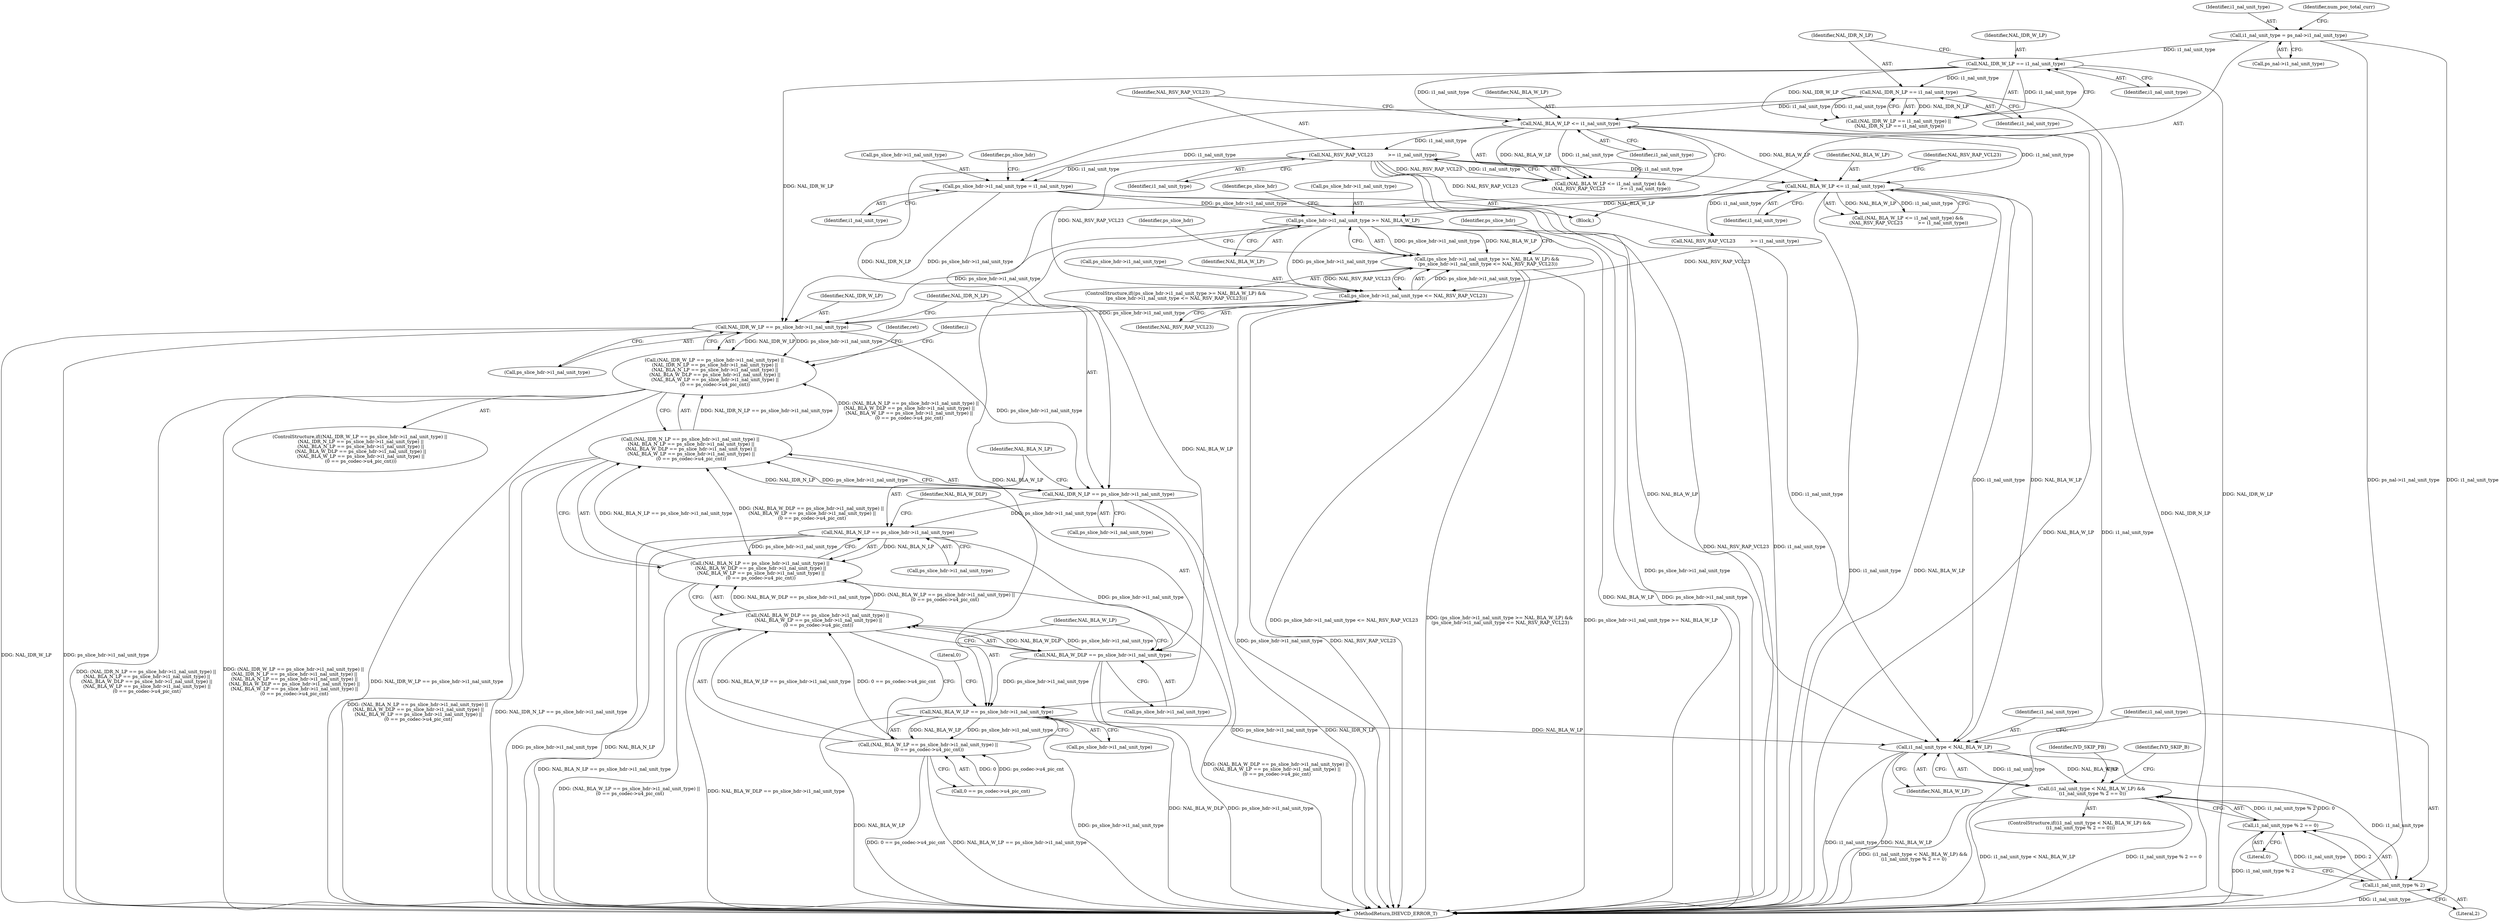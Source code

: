 digraph "0_Android_7c9be319a279654e55a6d757265f88c61a16a4d5@pointer" {
"1000609" [label="(Call,ps_slice_hdr->i1_nal_unit_type >= NAL_BLA_W_LP)"];
"1000478" [label="(Call,ps_slice_hdr->i1_nal_unit_type = i1_nal_unit_type)"];
"1000205" [label="(Call,NAL_RSV_RAP_VCL23          >= i1_nal_unit_type)"];
"1000202" [label="(Call,NAL_BLA_W_LP <= i1_nal_unit_type)"];
"1000192" [label="(Call,NAL_IDR_N_LP == i1_nal_unit_type)"];
"1000189" [label="(Call,NAL_IDR_W_LP == i1_nal_unit_type)"];
"1000164" [label="(Call,i1_nal_unit_type = ps_nal->i1_nal_unit_type)"];
"1000500" [label="(Call,NAL_BLA_W_LP <= i1_nal_unit_type)"];
"1000608" [label="(Call,(ps_slice_hdr->i1_nal_unit_type >= NAL_BLA_W_LP) &&\n (ps_slice_hdr->i1_nal_unit_type <= NAL_RSV_RAP_VCL23))"];
"1000614" [label="(Call,ps_slice_hdr->i1_nal_unit_type <= NAL_RSV_RAP_VCL23)"];
"1002037" [label="(Call,NAL_IDR_W_LP == ps_slice_hdr->i1_nal_unit_type)"];
"1002036" [label="(Call,(NAL_IDR_W_LP == ps_slice_hdr->i1_nal_unit_type) ||\n (NAL_IDR_N_LP == ps_slice_hdr->i1_nal_unit_type) ||\n (NAL_BLA_N_LP == ps_slice_hdr->i1_nal_unit_type) ||\n (NAL_BLA_W_DLP == ps_slice_hdr->i1_nal_unit_type) ||\n (NAL_BLA_W_LP == ps_slice_hdr->i1_nal_unit_type) ||\n (0 == ps_codec->u4_pic_cnt))"];
"1002043" [label="(Call,NAL_IDR_N_LP == ps_slice_hdr->i1_nal_unit_type)"];
"1002042" [label="(Call,(NAL_IDR_N_LP == ps_slice_hdr->i1_nal_unit_type) ||\n (NAL_BLA_N_LP == ps_slice_hdr->i1_nal_unit_type) ||\n (NAL_BLA_W_DLP == ps_slice_hdr->i1_nal_unit_type) ||\n (NAL_BLA_W_LP == ps_slice_hdr->i1_nal_unit_type) ||\n (0 == ps_codec->u4_pic_cnt))"];
"1002049" [label="(Call,NAL_BLA_N_LP == ps_slice_hdr->i1_nal_unit_type)"];
"1002048" [label="(Call,(NAL_BLA_N_LP == ps_slice_hdr->i1_nal_unit_type) ||\n (NAL_BLA_W_DLP == ps_slice_hdr->i1_nal_unit_type) ||\n (NAL_BLA_W_LP == ps_slice_hdr->i1_nal_unit_type) ||\n (0 == ps_codec->u4_pic_cnt))"];
"1002055" [label="(Call,NAL_BLA_W_DLP == ps_slice_hdr->i1_nal_unit_type)"];
"1002054" [label="(Call,(NAL_BLA_W_DLP == ps_slice_hdr->i1_nal_unit_type) ||\n (NAL_BLA_W_LP == ps_slice_hdr->i1_nal_unit_type) ||\n (0 == ps_codec->u4_pic_cnt))"];
"1002061" [label="(Call,NAL_BLA_W_LP == ps_slice_hdr->i1_nal_unit_type)"];
"1002060" [label="(Call,(NAL_BLA_W_LP == ps_slice_hdr->i1_nal_unit_type) ||\n (0 == ps_codec->u4_pic_cnt))"];
"1002598" [label="(Call,i1_nal_unit_type < NAL_BLA_W_LP)"];
"1002597" [label="(Call,(i1_nal_unit_type < NAL_BLA_W_LP) &&\n (i1_nal_unit_type % 2 == 0))"];
"1002602" [label="(Call,i1_nal_unit_type % 2)"];
"1002601" [label="(Call,i1_nal_unit_type % 2 == 0)"];
"1002049" [label="(Call,NAL_BLA_N_LP == ps_slice_hdr->i1_nal_unit_type)"];
"1000618" [label="(Identifier,NAL_RSV_RAP_VCL23)"];
"1000500" [label="(Call,NAL_BLA_W_LP <= i1_nal_unit_type)"];
"1000188" [label="(Call,(NAL_IDR_W_LP == i1_nal_unit_type) ||\n (NAL_IDR_N_LP == i1_nal_unit_type))"];
"1000190" [label="(Identifier,NAL_IDR_W_LP)"];
"1000621" [label="(Identifier,ps_slice_hdr)"];
"1002597" [label="(Call,(i1_nal_unit_type < NAL_BLA_W_LP) &&\n (i1_nal_unit_type % 2 == 0))"];
"1000614" [label="(Call,ps_slice_hdr->i1_nal_unit_type <= NAL_RSV_RAP_VCL23)"];
"1002061" [label="(Call,NAL_BLA_W_LP == ps_slice_hdr->i1_nal_unit_type)"];
"1000499" [label="(Call,(NAL_BLA_W_LP <= i1_nal_unit_type) &&\n (NAL_RSV_RAP_VCL23          >= i1_nal_unit_type))"];
"1000192" [label="(Call,NAL_IDR_N_LP == i1_nal_unit_type)"];
"1002050" [label="(Identifier,NAL_BLA_N_LP)"];
"1000628" [label="(Identifier,ps_slice_hdr)"];
"1002602" [label="(Call,i1_nal_unit_type % 2)"];
"1002596" [label="(ControlStructure,if((i1_nal_unit_type < NAL_BLA_W_LP) &&\n (i1_nal_unit_type % 2 == 0)))"];
"1002601" [label="(Call,i1_nal_unit_type % 2 == 0)"];
"1000501" [label="(Identifier,NAL_BLA_W_LP)"];
"1000479" [label="(Call,ps_slice_hdr->i1_nal_unit_type)"];
"1000482" [label="(Identifier,i1_nal_unit_type)"];
"1000193" [label="(Identifier,NAL_IDR_N_LP)"];
"1002066" [label="(Call,0 == ps_codec->u4_pic_cnt)"];
"1002599" [label="(Identifier,i1_nal_unit_type)"];
"1000205" [label="(Call,NAL_RSV_RAP_VCL23          >= i1_nal_unit_type)"];
"1000616" [label="(Identifier,ps_slice_hdr)"];
"1002600" [label="(Identifier,NAL_BLA_W_LP)"];
"1000613" [label="(Identifier,NAL_BLA_W_LP)"];
"1000194" [label="(Identifier,i1_nal_unit_type)"];
"1000207" [label="(Identifier,i1_nal_unit_type)"];
"1002060" [label="(Call,(NAL_BLA_W_LP == ps_slice_hdr->i1_nal_unit_type) ||\n (0 == ps_codec->u4_pic_cnt))"];
"1002044" [label="(Identifier,NAL_IDR_N_LP)"];
"1000478" [label="(Call,ps_slice_hdr->i1_nal_unit_type = i1_nal_unit_type)"];
"1002074" [label="(Identifier,i)"];
"1000485" [label="(Identifier,ps_slice_hdr)"];
"1000503" [label="(Call,NAL_RSV_RAP_VCL23          >= i1_nal_unit_type)"];
"1002051" [label="(Call,ps_slice_hdr->i1_nal_unit_type)"];
"1000206" [label="(Identifier,NAL_RSV_RAP_VCL23)"];
"1002206" [label="(Identifier,ret)"];
"1002067" [label="(Literal,0)"];
"1002603" [label="(Identifier,i1_nal_unit_type)"];
"1000202" [label="(Call,NAL_BLA_W_LP <= i1_nal_unit_type)"];
"1000166" [label="(Call,ps_nal->i1_nal_unit_type)"];
"1000189" [label="(Call,NAL_IDR_W_LP == i1_nal_unit_type)"];
"1002039" [label="(Call,ps_slice_hdr->i1_nal_unit_type)"];
"1002054" [label="(Call,(NAL_BLA_W_DLP == ps_slice_hdr->i1_nal_unit_type) ||\n (NAL_BLA_W_LP == ps_slice_hdr->i1_nal_unit_type) ||\n (0 == ps_codec->u4_pic_cnt))"];
"1000615" [label="(Call,ps_slice_hdr->i1_nal_unit_type)"];
"1000204" [label="(Identifier,i1_nal_unit_type)"];
"1000609" [label="(Call,ps_slice_hdr->i1_nal_unit_type >= NAL_BLA_W_LP)"];
"1000203" [label="(Identifier,NAL_BLA_W_LP)"];
"1000502" [label="(Identifier,i1_nal_unit_type)"];
"1000165" [label="(Identifier,i1_nal_unit_type)"];
"1002037" [label="(Call,NAL_IDR_W_LP == ps_slice_hdr->i1_nal_unit_type)"];
"1002661" [label="(MethodReturn,IHEVCD_ERROR_T)"];
"1000504" [label="(Identifier,NAL_RSV_RAP_VCL23)"];
"1002045" [label="(Call,ps_slice_hdr->i1_nal_unit_type)"];
"1002043" [label="(Call,NAL_IDR_N_LP == ps_slice_hdr->i1_nal_unit_type)"];
"1000608" [label="(Call,(ps_slice_hdr->i1_nal_unit_type >= NAL_BLA_W_LP) &&\n (ps_slice_hdr->i1_nal_unit_type <= NAL_RSV_RAP_VCL23))"];
"1000164" [label="(Call,i1_nal_unit_type = ps_nal->i1_nal_unit_type)"];
"1000171" [label="(Identifier,num_poc_total_curr)"];
"1002598" [label="(Call,i1_nal_unit_type < NAL_BLA_W_LP)"];
"1000607" [label="(ControlStructure,if((ps_slice_hdr->i1_nal_unit_type >= NAL_BLA_W_LP) &&\n (ps_slice_hdr->i1_nal_unit_type <= NAL_RSV_RAP_VCL23)))"];
"1002055" [label="(Call,NAL_BLA_W_DLP == ps_slice_hdr->i1_nal_unit_type)"];
"1002057" [label="(Call,ps_slice_hdr->i1_nal_unit_type)"];
"1002605" [label="(Literal,0)"];
"1000610" [label="(Call,ps_slice_hdr->i1_nal_unit_type)"];
"1002036" [label="(Call,(NAL_IDR_W_LP == ps_slice_hdr->i1_nal_unit_type) ||\n (NAL_IDR_N_LP == ps_slice_hdr->i1_nal_unit_type) ||\n (NAL_BLA_N_LP == ps_slice_hdr->i1_nal_unit_type) ||\n (NAL_BLA_W_DLP == ps_slice_hdr->i1_nal_unit_type) ||\n (NAL_BLA_W_LP == ps_slice_hdr->i1_nal_unit_type) ||\n (0 == ps_codec->u4_pic_cnt))"];
"1002609" [label="(Identifier,IVD_SKIP_B)"];
"1000201" [label="(Call,(NAL_BLA_W_LP <= i1_nal_unit_type) &&\n (NAL_RSV_RAP_VCL23          >= i1_nal_unit_type))"];
"1000191" [label="(Identifier,i1_nal_unit_type)"];
"1002056" [label="(Identifier,NAL_BLA_W_DLP)"];
"1002038" [label="(Identifier,NAL_IDR_W_LP)"];
"1000132" [label="(Block,)"];
"1002048" [label="(Call,(NAL_BLA_N_LP == ps_slice_hdr->i1_nal_unit_type) ||\n (NAL_BLA_W_DLP == ps_slice_hdr->i1_nal_unit_type) ||\n (NAL_BLA_W_LP == ps_slice_hdr->i1_nal_unit_type) ||\n (0 == ps_codec->u4_pic_cnt))"];
"1002042" [label="(Call,(NAL_IDR_N_LP == ps_slice_hdr->i1_nal_unit_type) ||\n (NAL_BLA_N_LP == ps_slice_hdr->i1_nal_unit_type) ||\n (NAL_BLA_W_DLP == ps_slice_hdr->i1_nal_unit_type) ||\n (NAL_BLA_W_LP == ps_slice_hdr->i1_nal_unit_type) ||\n (0 == ps_codec->u4_pic_cnt))"];
"1002063" [label="(Call,ps_slice_hdr->i1_nal_unit_type)"];
"1002604" [label="(Literal,2)"];
"1002035" [label="(ControlStructure,if((NAL_IDR_W_LP == ps_slice_hdr->i1_nal_unit_type) ||\n (NAL_IDR_N_LP == ps_slice_hdr->i1_nal_unit_type) ||\n (NAL_BLA_N_LP == ps_slice_hdr->i1_nal_unit_type) ||\n (NAL_BLA_W_DLP == ps_slice_hdr->i1_nal_unit_type) ||\n (NAL_BLA_W_LP == ps_slice_hdr->i1_nal_unit_type) ||\n (0 == ps_codec->u4_pic_cnt)))"];
"1002618" [label="(Identifier,IVD_SKIP_PB)"];
"1002062" [label="(Identifier,NAL_BLA_W_LP)"];
"1000609" -> "1000608"  [label="AST: "];
"1000609" -> "1000613"  [label="CFG: "];
"1000610" -> "1000609"  [label="AST: "];
"1000613" -> "1000609"  [label="AST: "];
"1000616" -> "1000609"  [label="CFG: "];
"1000608" -> "1000609"  [label="CFG: "];
"1000609" -> "1002661"  [label="DDG: NAL_BLA_W_LP"];
"1000609" -> "1002661"  [label="DDG: ps_slice_hdr->i1_nal_unit_type"];
"1000609" -> "1000608"  [label="DDG: ps_slice_hdr->i1_nal_unit_type"];
"1000609" -> "1000608"  [label="DDG: NAL_BLA_W_LP"];
"1000478" -> "1000609"  [label="DDG: ps_slice_hdr->i1_nal_unit_type"];
"1000500" -> "1000609"  [label="DDG: NAL_BLA_W_LP"];
"1000609" -> "1000614"  [label="DDG: ps_slice_hdr->i1_nal_unit_type"];
"1000609" -> "1002037"  [label="DDG: ps_slice_hdr->i1_nal_unit_type"];
"1000609" -> "1002061"  [label="DDG: NAL_BLA_W_LP"];
"1000609" -> "1002598"  [label="DDG: NAL_BLA_W_LP"];
"1000478" -> "1000132"  [label="AST: "];
"1000478" -> "1000482"  [label="CFG: "];
"1000479" -> "1000478"  [label="AST: "];
"1000482" -> "1000478"  [label="AST: "];
"1000485" -> "1000478"  [label="CFG: "];
"1000478" -> "1002661"  [label="DDG: ps_slice_hdr->i1_nal_unit_type"];
"1000205" -> "1000478"  [label="DDG: i1_nal_unit_type"];
"1000202" -> "1000478"  [label="DDG: i1_nal_unit_type"];
"1000478" -> "1002037"  [label="DDG: ps_slice_hdr->i1_nal_unit_type"];
"1000205" -> "1000201"  [label="AST: "];
"1000205" -> "1000207"  [label="CFG: "];
"1000206" -> "1000205"  [label="AST: "];
"1000207" -> "1000205"  [label="AST: "];
"1000201" -> "1000205"  [label="CFG: "];
"1000205" -> "1002661"  [label="DDG: NAL_RSV_RAP_VCL23"];
"1000205" -> "1002661"  [label="DDG: i1_nal_unit_type"];
"1000205" -> "1000201"  [label="DDG: NAL_RSV_RAP_VCL23"];
"1000205" -> "1000201"  [label="DDG: i1_nal_unit_type"];
"1000202" -> "1000205"  [label="DDG: i1_nal_unit_type"];
"1000205" -> "1000500"  [label="DDG: i1_nal_unit_type"];
"1000205" -> "1000503"  [label="DDG: NAL_RSV_RAP_VCL23"];
"1000205" -> "1000614"  [label="DDG: NAL_RSV_RAP_VCL23"];
"1000202" -> "1000201"  [label="AST: "];
"1000202" -> "1000204"  [label="CFG: "];
"1000203" -> "1000202"  [label="AST: "];
"1000204" -> "1000202"  [label="AST: "];
"1000206" -> "1000202"  [label="CFG: "];
"1000201" -> "1000202"  [label="CFG: "];
"1000202" -> "1002661"  [label="DDG: NAL_BLA_W_LP"];
"1000202" -> "1002661"  [label="DDG: i1_nal_unit_type"];
"1000202" -> "1000201"  [label="DDG: NAL_BLA_W_LP"];
"1000202" -> "1000201"  [label="DDG: i1_nal_unit_type"];
"1000192" -> "1000202"  [label="DDG: i1_nal_unit_type"];
"1000189" -> "1000202"  [label="DDG: i1_nal_unit_type"];
"1000202" -> "1000500"  [label="DDG: NAL_BLA_W_LP"];
"1000202" -> "1000500"  [label="DDG: i1_nal_unit_type"];
"1000192" -> "1000188"  [label="AST: "];
"1000192" -> "1000194"  [label="CFG: "];
"1000193" -> "1000192"  [label="AST: "];
"1000194" -> "1000192"  [label="AST: "];
"1000188" -> "1000192"  [label="CFG: "];
"1000192" -> "1002661"  [label="DDG: NAL_IDR_N_LP"];
"1000192" -> "1000188"  [label="DDG: NAL_IDR_N_LP"];
"1000192" -> "1000188"  [label="DDG: i1_nal_unit_type"];
"1000189" -> "1000192"  [label="DDG: i1_nal_unit_type"];
"1000192" -> "1002043"  [label="DDG: NAL_IDR_N_LP"];
"1000189" -> "1000188"  [label="AST: "];
"1000189" -> "1000191"  [label="CFG: "];
"1000190" -> "1000189"  [label="AST: "];
"1000191" -> "1000189"  [label="AST: "];
"1000193" -> "1000189"  [label="CFG: "];
"1000188" -> "1000189"  [label="CFG: "];
"1000189" -> "1002661"  [label="DDG: NAL_IDR_W_LP"];
"1000189" -> "1000188"  [label="DDG: NAL_IDR_W_LP"];
"1000189" -> "1000188"  [label="DDG: i1_nal_unit_type"];
"1000164" -> "1000189"  [label="DDG: i1_nal_unit_type"];
"1000189" -> "1002037"  [label="DDG: NAL_IDR_W_LP"];
"1000164" -> "1000132"  [label="AST: "];
"1000164" -> "1000166"  [label="CFG: "];
"1000165" -> "1000164"  [label="AST: "];
"1000166" -> "1000164"  [label="AST: "];
"1000171" -> "1000164"  [label="CFG: "];
"1000164" -> "1002661"  [label="DDG: ps_nal->i1_nal_unit_type"];
"1000164" -> "1002661"  [label="DDG: i1_nal_unit_type"];
"1000500" -> "1000499"  [label="AST: "];
"1000500" -> "1000502"  [label="CFG: "];
"1000501" -> "1000500"  [label="AST: "];
"1000502" -> "1000500"  [label="AST: "];
"1000504" -> "1000500"  [label="CFG: "];
"1000499" -> "1000500"  [label="CFG: "];
"1000500" -> "1002661"  [label="DDG: i1_nal_unit_type"];
"1000500" -> "1002661"  [label="DDG: NAL_BLA_W_LP"];
"1000500" -> "1000499"  [label="DDG: NAL_BLA_W_LP"];
"1000500" -> "1000499"  [label="DDG: i1_nal_unit_type"];
"1000500" -> "1000503"  [label="DDG: i1_nal_unit_type"];
"1000500" -> "1002061"  [label="DDG: NAL_BLA_W_LP"];
"1000500" -> "1002598"  [label="DDG: i1_nal_unit_type"];
"1000500" -> "1002598"  [label="DDG: NAL_BLA_W_LP"];
"1000608" -> "1000607"  [label="AST: "];
"1000608" -> "1000614"  [label="CFG: "];
"1000614" -> "1000608"  [label="AST: "];
"1000621" -> "1000608"  [label="CFG: "];
"1000628" -> "1000608"  [label="CFG: "];
"1000608" -> "1002661"  [label="DDG: ps_slice_hdr->i1_nal_unit_type <= NAL_RSV_RAP_VCL23"];
"1000608" -> "1002661"  [label="DDG: (ps_slice_hdr->i1_nal_unit_type >= NAL_BLA_W_LP) &&\n (ps_slice_hdr->i1_nal_unit_type <= NAL_RSV_RAP_VCL23)"];
"1000608" -> "1002661"  [label="DDG: ps_slice_hdr->i1_nal_unit_type >= NAL_BLA_W_LP"];
"1000614" -> "1000608"  [label="DDG: ps_slice_hdr->i1_nal_unit_type"];
"1000614" -> "1000608"  [label="DDG: NAL_RSV_RAP_VCL23"];
"1000614" -> "1000618"  [label="CFG: "];
"1000615" -> "1000614"  [label="AST: "];
"1000618" -> "1000614"  [label="AST: "];
"1000614" -> "1002661"  [label="DDG: NAL_RSV_RAP_VCL23"];
"1000614" -> "1002661"  [label="DDG: ps_slice_hdr->i1_nal_unit_type"];
"1000503" -> "1000614"  [label="DDG: NAL_RSV_RAP_VCL23"];
"1000614" -> "1002037"  [label="DDG: ps_slice_hdr->i1_nal_unit_type"];
"1002037" -> "1002036"  [label="AST: "];
"1002037" -> "1002039"  [label="CFG: "];
"1002038" -> "1002037"  [label="AST: "];
"1002039" -> "1002037"  [label="AST: "];
"1002044" -> "1002037"  [label="CFG: "];
"1002036" -> "1002037"  [label="CFG: "];
"1002037" -> "1002661"  [label="DDG: NAL_IDR_W_LP"];
"1002037" -> "1002661"  [label="DDG: ps_slice_hdr->i1_nal_unit_type"];
"1002037" -> "1002036"  [label="DDG: NAL_IDR_W_LP"];
"1002037" -> "1002036"  [label="DDG: ps_slice_hdr->i1_nal_unit_type"];
"1002037" -> "1002043"  [label="DDG: ps_slice_hdr->i1_nal_unit_type"];
"1002036" -> "1002035"  [label="AST: "];
"1002036" -> "1002042"  [label="CFG: "];
"1002042" -> "1002036"  [label="AST: "];
"1002074" -> "1002036"  [label="CFG: "];
"1002206" -> "1002036"  [label="CFG: "];
"1002036" -> "1002661"  [label="DDG: (NAL_IDR_N_LP == ps_slice_hdr->i1_nal_unit_type) ||\n (NAL_BLA_N_LP == ps_slice_hdr->i1_nal_unit_type) ||\n (NAL_BLA_W_DLP == ps_slice_hdr->i1_nal_unit_type) ||\n (NAL_BLA_W_LP == ps_slice_hdr->i1_nal_unit_type) ||\n (0 == ps_codec->u4_pic_cnt)"];
"1002036" -> "1002661"  [label="DDG: (NAL_IDR_W_LP == ps_slice_hdr->i1_nal_unit_type) ||\n (NAL_IDR_N_LP == ps_slice_hdr->i1_nal_unit_type) ||\n (NAL_BLA_N_LP == ps_slice_hdr->i1_nal_unit_type) ||\n (NAL_BLA_W_DLP == ps_slice_hdr->i1_nal_unit_type) ||\n (NAL_BLA_W_LP == ps_slice_hdr->i1_nal_unit_type) ||\n (0 == ps_codec->u4_pic_cnt)"];
"1002036" -> "1002661"  [label="DDG: NAL_IDR_W_LP == ps_slice_hdr->i1_nal_unit_type"];
"1002042" -> "1002036"  [label="DDG: NAL_IDR_N_LP == ps_slice_hdr->i1_nal_unit_type"];
"1002042" -> "1002036"  [label="DDG: (NAL_BLA_N_LP == ps_slice_hdr->i1_nal_unit_type) ||\n (NAL_BLA_W_DLP == ps_slice_hdr->i1_nal_unit_type) ||\n (NAL_BLA_W_LP == ps_slice_hdr->i1_nal_unit_type) ||\n (0 == ps_codec->u4_pic_cnt)"];
"1002043" -> "1002042"  [label="AST: "];
"1002043" -> "1002045"  [label="CFG: "];
"1002044" -> "1002043"  [label="AST: "];
"1002045" -> "1002043"  [label="AST: "];
"1002050" -> "1002043"  [label="CFG: "];
"1002042" -> "1002043"  [label="CFG: "];
"1002043" -> "1002661"  [label="DDG: ps_slice_hdr->i1_nal_unit_type"];
"1002043" -> "1002661"  [label="DDG: NAL_IDR_N_LP"];
"1002043" -> "1002042"  [label="DDG: NAL_IDR_N_LP"];
"1002043" -> "1002042"  [label="DDG: ps_slice_hdr->i1_nal_unit_type"];
"1002043" -> "1002049"  [label="DDG: ps_slice_hdr->i1_nal_unit_type"];
"1002042" -> "1002048"  [label="CFG: "];
"1002048" -> "1002042"  [label="AST: "];
"1002042" -> "1002661"  [label="DDG: (NAL_BLA_N_LP == ps_slice_hdr->i1_nal_unit_type) ||\n (NAL_BLA_W_DLP == ps_slice_hdr->i1_nal_unit_type) ||\n (NAL_BLA_W_LP == ps_slice_hdr->i1_nal_unit_type) ||\n (0 == ps_codec->u4_pic_cnt)"];
"1002042" -> "1002661"  [label="DDG: NAL_IDR_N_LP == ps_slice_hdr->i1_nal_unit_type"];
"1002048" -> "1002042"  [label="DDG: NAL_BLA_N_LP == ps_slice_hdr->i1_nal_unit_type"];
"1002048" -> "1002042"  [label="DDG: (NAL_BLA_W_DLP == ps_slice_hdr->i1_nal_unit_type) ||\n (NAL_BLA_W_LP == ps_slice_hdr->i1_nal_unit_type) ||\n (0 == ps_codec->u4_pic_cnt)"];
"1002049" -> "1002048"  [label="AST: "];
"1002049" -> "1002051"  [label="CFG: "];
"1002050" -> "1002049"  [label="AST: "];
"1002051" -> "1002049"  [label="AST: "];
"1002056" -> "1002049"  [label="CFG: "];
"1002048" -> "1002049"  [label="CFG: "];
"1002049" -> "1002661"  [label="DDG: ps_slice_hdr->i1_nal_unit_type"];
"1002049" -> "1002661"  [label="DDG: NAL_BLA_N_LP"];
"1002049" -> "1002048"  [label="DDG: NAL_BLA_N_LP"];
"1002049" -> "1002048"  [label="DDG: ps_slice_hdr->i1_nal_unit_type"];
"1002049" -> "1002055"  [label="DDG: ps_slice_hdr->i1_nal_unit_type"];
"1002048" -> "1002054"  [label="CFG: "];
"1002054" -> "1002048"  [label="AST: "];
"1002048" -> "1002661"  [label="DDG: NAL_BLA_N_LP == ps_slice_hdr->i1_nal_unit_type"];
"1002048" -> "1002661"  [label="DDG: (NAL_BLA_W_DLP == ps_slice_hdr->i1_nal_unit_type) ||\n (NAL_BLA_W_LP == ps_slice_hdr->i1_nal_unit_type) ||\n (0 == ps_codec->u4_pic_cnt)"];
"1002054" -> "1002048"  [label="DDG: NAL_BLA_W_DLP == ps_slice_hdr->i1_nal_unit_type"];
"1002054" -> "1002048"  [label="DDG: (NAL_BLA_W_LP == ps_slice_hdr->i1_nal_unit_type) ||\n (0 == ps_codec->u4_pic_cnt)"];
"1002055" -> "1002054"  [label="AST: "];
"1002055" -> "1002057"  [label="CFG: "];
"1002056" -> "1002055"  [label="AST: "];
"1002057" -> "1002055"  [label="AST: "];
"1002062" -> "1002055"  [label="CFG: "];
"1002054" -> "1002055"  [label="CFG: "];
"1002055" -> "1002661"  [label="DDG: ps_slice_hdr->i1_nal_unit_type"];
"1002055" -> "1002661"  [label="DDG: NAL_BLA_W_DLP"];
"1002055" -> "1002054"  [label="DDG: NAL_BLA_W_DLP"];
"1002055" -> "1002054"  [label="DDG: ps_slice_hdr->i1_nal_unit_type"];
"1002055" -> "1002061"  [label="DDG: ps_slice_hdr->i1_nal_unit_type"];
"1002054" -> "1002060"  [label="CFG: "];
"1002060" -> "1002054"  [label="AST: "];
"1002054" -> "1002661"  [label="DDG: (NAL_BLA_W_LP == ps_slice_hdr->i1_nal_unit_type) ||\n (0 == ps_codec->u4_pic_cnt)"];
"1002054" -> "1002661"  [label="DDG: NAL_BLA_W_DLP == ps_slice_hdr->i1_nal_unit_type"];
"1002060" -> "1002054"  [label="DDG: NAL_BLA_W_LP == ps_slice_hdr->i1_nal_unit_type"];
"1002060" -> "1002054"  [label="DDG: 0 == ps_codec->u4_pic_cnt"];
"1002061" -> "1002060"  [label="AST: "];
"1002061" -> "1002063"  [label="CFG: "];
"1002062" -> "1002061"  [label="AST: "];
"1002063" -> "1002061"  [label="AST: "];
"1002067" -> "1002061"  [label="CFG: "];
"1002060" -> "1002061"  [label="CFG: "];
"1002061" -> "1002661"  [label="DDG: NAL_BLA_W_LP"];
"1002061" -> "1002661"  [label="DDG: ps_slice_hdr->i1_nal_unit_type"];
"1002061" -> "1002060"  [label="DDG: NAL_BLA_W_LP"];
"1002061" -> "1002060"  [label="DDG: ps_slice_hdr->i1_nal_unit_type"];
"1002061" -> "1002598"  [label="DDG: NAL_BLA_W_LP"];
"1002060" -> "1002066"  [label="CFG: "];
"1002066" -> "1002060"  [label="AST: "];
"1002060" -> "1002661"  [label="DDG: 0 == ps_codec->u4_pic_cnt"];
"1002060" -> "1002661"  [label="DDG: NAL_BLA_W_LP == ps_slice_hdr->i1_nal_unit_type"];
"1002066" -> "1002060"  [label="DDG: 0"];
"1002066" -> "1002060"  [label="DDG: ps_codec->u4_pic_cnt"];
"1002598" -> "1002597"  [label="AST: "];
"1002598" -> "1002600"  [label="CFG: "];
"1002599" -> "1002598"  [label="AST: "];
"1002600" -> "1002598"  [label="AST: "];
"1002603" -> "1002598"  [label="CFG: "];
"1002597" -> "1002598"  [label="CFG: "];
"1002598" -> "1002661"  [label="DDG: i1_nal_unit_type"];
"1002598" -> "1002661"  [label="DDG: NAL_BLA_W_LP"];
"1002598" -> "1002597"  [label="DDG: i1_nal_unit_type"];
"1002598" -> "1002597"  [label="DDG: NAL_BLA_W_LP"];
"1000503" -> "1002598"  [label="DDG: i1_nal_unit_type"];
"1002598" -> "1002602"  [label="DDG: i1_nal_unit_type"];
"1002597" -> "1002596"  [label="AST: "];
"1002597" -> "1002601"  [label="CFG: "];
"1002601" -> "1002597"  [label="AST: "];
"1002609" -> "1002597"  [label="CFG: "];
"1002618" -> "1002597"  [label="CFG: "];
"1002597" -> "1002661"  [label="DDG: (i1_nal_unit_type < NAL_BLA_W_LP) &&\n (i1_nal_unit_type % 2 == 0)"];
"1002597" -> "1002661"  [label="DDG: i1_nal_unit_type < NAL_BLA_W_LP"];
"1002597" -> "1002661"  [label="DDG: i1_nal_unit_type % 2 == 0"];
"1002601" -> "1002597"  [label="DDG: i1_nal_unit_type % 2"];
"1002601" -> "1002597"  [label="DDG: 0"];
"1002602" -> "1002601"  [label="AST: "];
"1002602" -> "1002604"  [label="CFG: "];
"1002603" -> "1002602"  [label="AST: "];
"1002604" -> "1002602"  [label="AST: "];
"1002605" -> "1002602"  [label="CFG: "];
"1002602" -> "1002661"  [label="DDG: i1_nal_unit_type"];
"1002602" -> "1002601"  [label="DDG: i1_nal_unit_type"];
"1002602" -> "1002601"  [label="DDG: 2"];
"1002601" -> "1002605"  [label="CFG: "];
"1002605" -> "1002601"  [label="AST: "];
"1002601" -> "1002661"  [label="DDG: i1_nal_unit_type % 2"];
}
